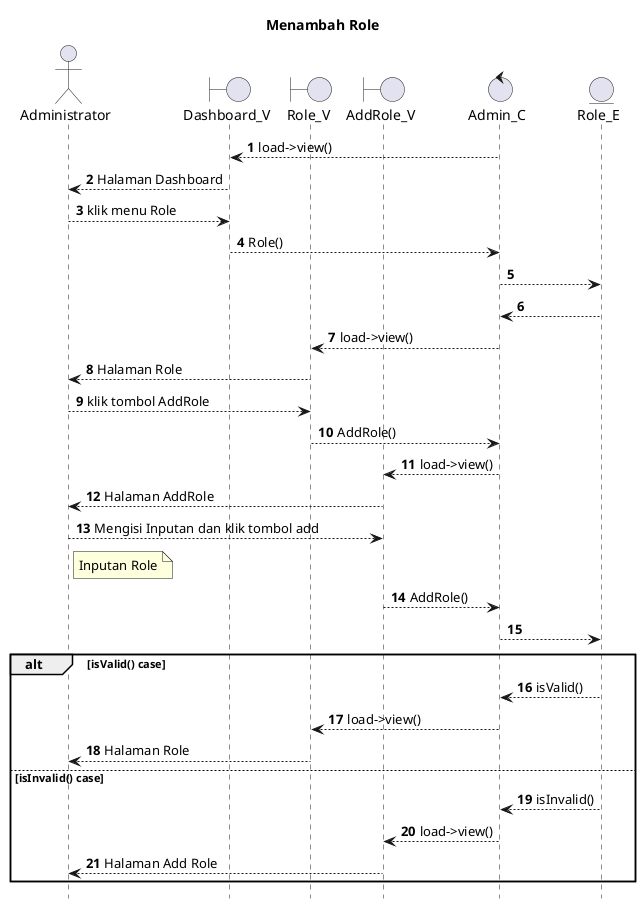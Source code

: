 @startuml

autonumber
hide footbox
title Menambah Role

Actor Administrator
boundary Dashboard_V
boundary Role_V
boundary AddRole_V
control Admin_C
Entity Role_E

Admin_C --> Dashboard_V: load->view()
Dashboard_V --> Administrator: Halaman Dashboard
Administrator --> Dashboard_V: klik menu Role
Dashboard_V --> Admin_C: Role()
Admin_C --> Role_E:
    
    Role_E --> Admin_C:
    Admin_C --> Role_V: load->view()
    Role_V --> Administrator: Halaman Role

Administrator --> Role_V: klik tombol AddRole
Role_V --> Admin_C: AddRole()
Admin_C --> AddRole_V: load->view()
AddRole_V --> Administrator: Halaman AddRole

Administrator --> AddRole_V: Mengisi Inputan dan klik tombol add
    note right of Administrator
        Inputan Role
            end note
AddRole_V --> Admin_C: AddRole()
Admin_C --> Role_E:

alt isValid() case
    
    Role_E --> Admin_C: isValid()
    Admin_C --> Role_V: load->view()
    Role_V --> Administrator: Halaman Role

else isInvalid() case
    
    Role_E --> Admin_C: isInvalid()
    Admin_C --> AddRole_V: load->view()
    AddRole_V --> Administrator: Halaman Add Role
end


@enduml